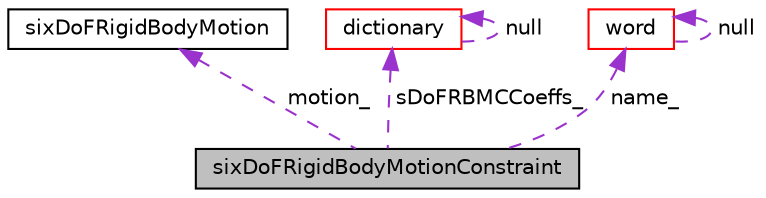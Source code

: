 digraph "sixDoFRigidBodyMotionConstraint"
{
  bgcolor="transparent";
  edge [fontname="Helvetica",fontsize="10",labelfontname="Helvetica",labelfontsize="10"];
  node [fontname="Helvetica",fontsize="10",shape=record];
  Node1 [label="sixDoFRigidBodyMotionConstraint",height=0.2,width=0.4,color="black", fillcolor="grey75", style="filled", fontcolor="black"];
  Node2 -> Node1 [dir="back",color="darkorchid3",fontsize="10",style="dashed",label=" motion_" ,fontname="Helvetica"];
  Node2 [label="sixDoFRigidBodyMotion",height=0.2,width=0.4,color="black",URL="$a02407.html",tooltip="Six degree of freedom motion for a rigid body. "];
  Node3 -> Node1 [dir="back",color="darkorchid3",fontsize="10",style="dashed",label=" sDoFRBMCCoeffs_" ,fontname="Helvetica"];
  Node3 [label="dictionary",height=0.2,width=0.4,color="red",URL="$a00532.html",tooltip="A list of keyword definitions, which are a keyword followed by any number of values (e..."];
  Node3 -> Node3 [dir="back",color="darkorchid3",fontsize="10",style="dashed",label=" null" ,fontname="Helvetica"];
  Node4 -> Node1 [dir="back",color="darkorchid3",fontsize="10",style="dashed",label=" name_" ,fontname="Helvetica"];
  Node4 [label="word",height=0.2,width=0.4,color="red",URL="$a02987.html",tooltip="A class for handling words, derived from string. "];
  Node4 -> Node4 [dir="back",color="darkorchid3",fontsize="10",style="dashed",label=" null" ,fontname="Helvetica"];
}
